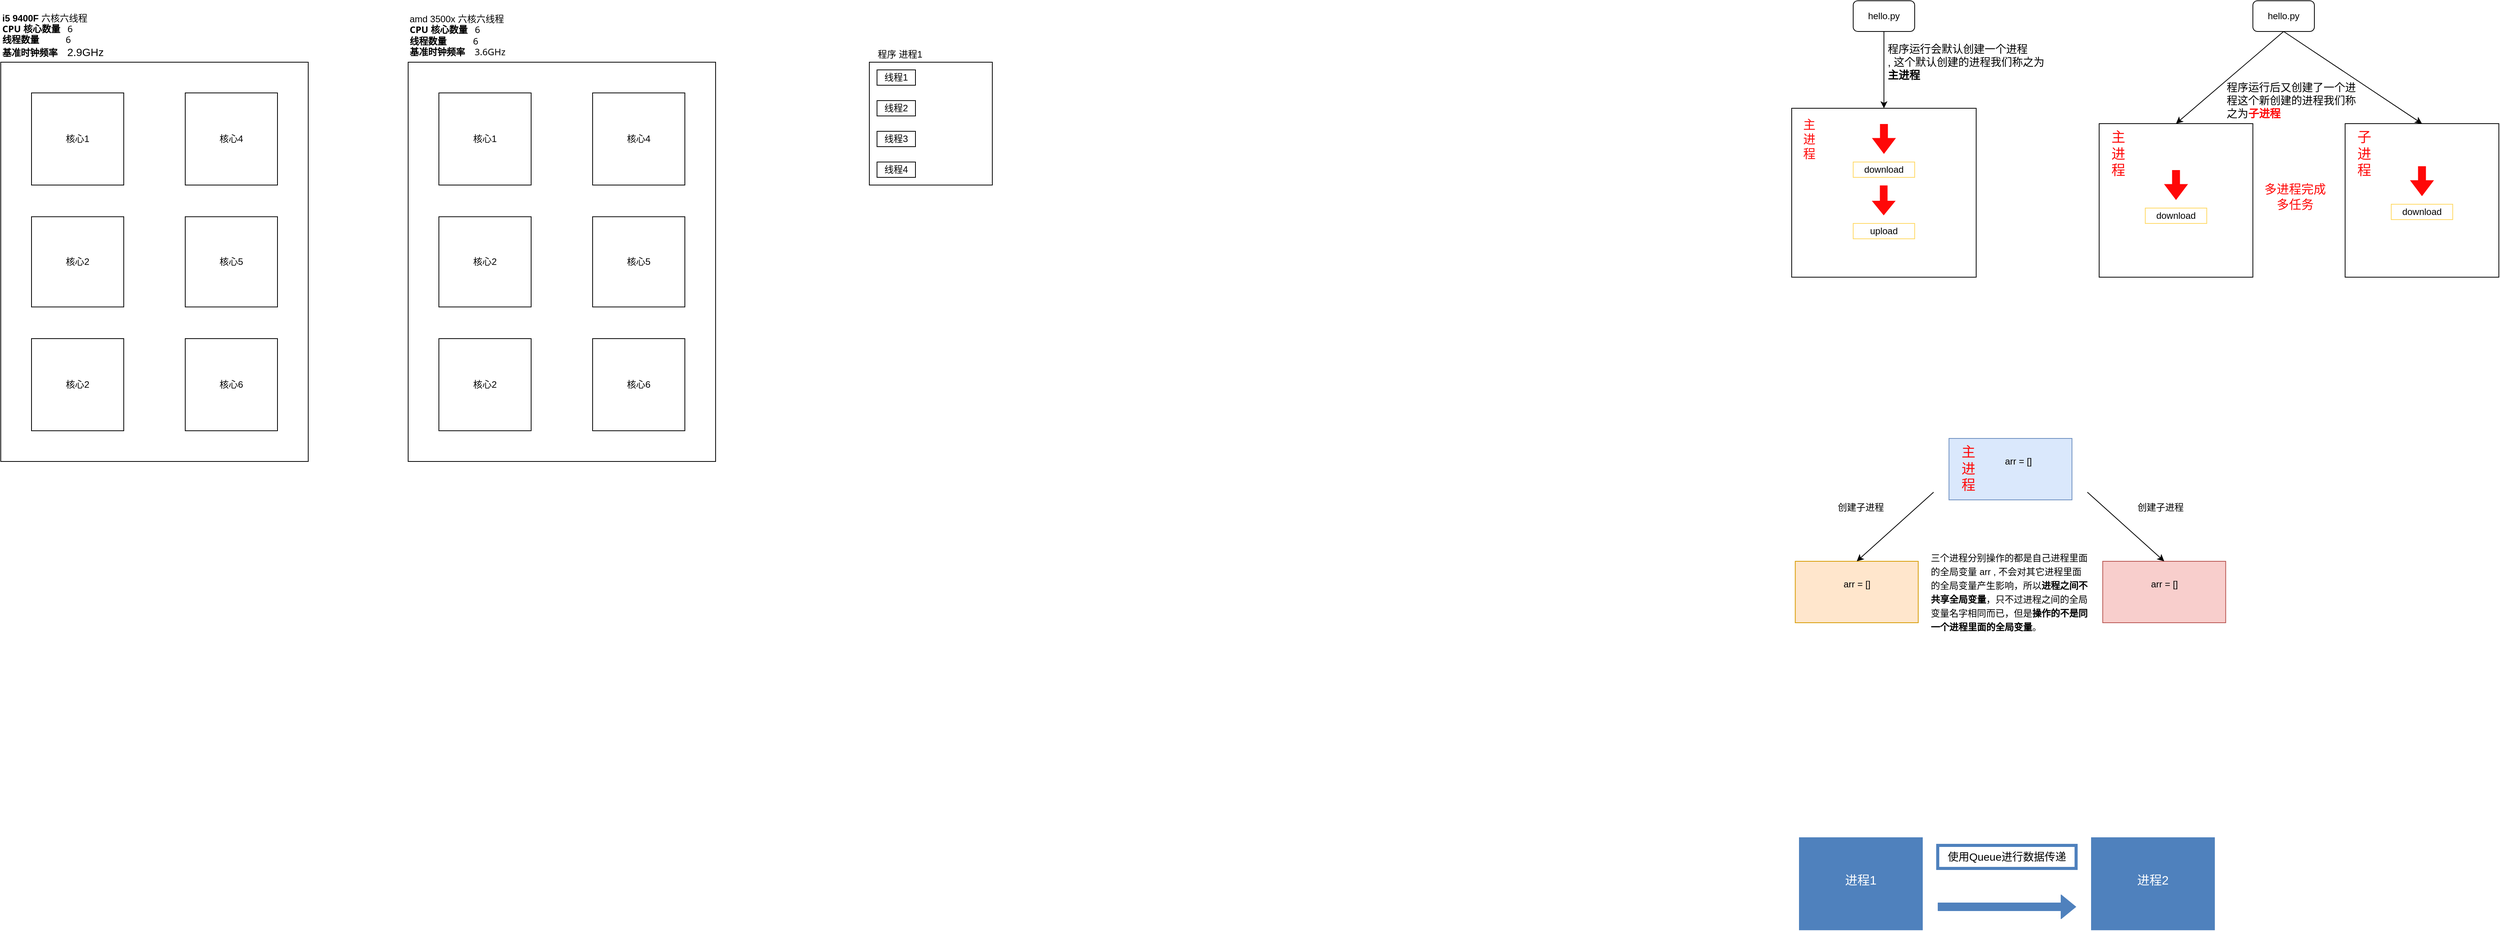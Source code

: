 <mxfile version="12.9.13" type="device"><diagram id="tf-2vXHejHa9FJLxpz06" name="第 1 页"><mxGraphModel dx="4616" dy="1354" grid="1" gridSize="10" guides="1" tooltips="1" connect="1" arrows="1" fold="1" page="0" pageScale="1" pageWidth="827" pageHeight="1169" math="0" shadow="0"><root><mxCell id="0"/><mxCell id="1" parent="0"/><mxCell id="G5XzWh4253uUoDvjYK2M-3" value="" style="rounded=0;whiteSpace=wrap;html=1;align=center;" parent="1" vertex="1"><mxGeometry x="120" y="340" width="240" height="220" as="geometry"/></mxCell><mxCell id="UPr2t8f3xAHPXZRH2iCX-1" value="hello.py" style="rounded=1;whiteSpace=wrap;html=1;" parent="1" vertex="1"><mxGeometry x="200" y="200" width="80" height="40" as="geometry"/></mxCell><mxCell id="UPr2t8f3xAHPXZRH2iCX-2" value="" style="endArrow=classic;html=1;entryX=0.5;entryY=0;entryDx=0;entryDy=0;exitX=0.5;exitY=1;exitDx=0;exitDy=0;" parent="1" source="UPr2t8f3xAHPXZRH2iCX-1" target="G5XzWh4253uUoDvjYK2M-3" edge="1"><mxGeometry width="50" height="50" relative="1" as="geometry"><mxPoint x="90" y="290" as="sourcePoint"/><mxPoint x="140" y="240" as="targetPoint"/></mxGeometry></mxCell><mxCell id="UPr2t8f3xAHPXZRH2iCX-5" value="&lt;p style=&quot;margin-top: 0pt ; margin-bottom: 0pt ; text-align: left ; direction: ltr ; unicode-bidi: embed&quot;&gt;&lt;span style=&quot;font-size: 10.5pt&quot;&gt;程序运行会默认创建一个进程&lt;br/&gt;&lt;/span&gt;&lt;span style=&quot;font-size: 10.5pt&quot;&gt;,&lt;/span&gt;&lt;span style=&quot;font-size: 10.5pt&quot;&gt; &lt;/span&gt;&lt;span style=&quot;font-size: 10.5pt&quot;&gt;这个默认创建的进程我们称之为&lt;/span&gt;&lt;span style=&quot;font-size: 10.5pt ; font-weight: bold&quot;&gt;主进程&lt;/span&gt;&lt;/p&gt;" style="rounded=1;whiteSpace=wrap;html=1;fillColor=none;strokeColor=none;" parent="1" vertex="1"><mxGeometry x="244" y="260" width="206" height="40" as="geometry"/></mxCell><mxCell id="UPr2t8f3xAHPXZRH2iCX-6" value="&lt;font style=&quot;font-size: 16px&quot; color=&quot;#ff0808&quot;&gt;主进程&lt;/font&gt;" style="text;html=1;strokeColor=none;fillColor=none;align=center;verticalAlign=middle;whiteSpace=wrap;rounded=0;" parent="1" vertex="1"><mxGeometry x="137.5" y="360" width="10" height="40" as="geometry"/></mxCell><mxCell id="UPr2t8f3xAHPXZRH2iCX-7" value="" style="shape=flexArrow;endArrow=classic;html=1;fillColor=#FF0808;strokeColor=none;" parent="1" edge="1"><mxGeometry width="50" height="50" relative="1" as="geometry"><mxPoint x="239.71" y="440" as="sourcePoint"/><mxPoint x="239.71" y="480" as="targetPoint"/><Array as="points"><mxPoint x="239.71" y="460"/></Array></mxGeometry></mxCell><mxCell id="UPr2t8f3xAHPXZRH2iCX-9" value="download" style="rounded=0;whiteSpace=wrap;html=1;fillColor=none;strokeColor=#FFD966;" parent="1" vertex="1"><mxGeometry x="200" y="410" width="80" height="20" as="geometry"/></mxCell><mxCell id="UPr2t8f3xAHPXZRH2iCX-12" value="" style="shape=flexArrow;endArrow=classic;html=1;fillColor=#FF0808;strokeColor=none;width=10.286;endSize=6.583;" parent="1" edge="1"><mxGeometry width="50" height="50" relative="1" as="geometry"><mxPoint x="240" y="360" as="sourcePoint"/><mxPoint x="240" y="400" as="targetPoint"/><Array as="points"/></mxGeometry></mxCell><mxCell id="UPr2t8f3xAHPXZRH2iCX-13" value="upload" style="rounded=0;whiteSpace=wrap;html=1;fillColor=none;strokeColor=#FFD966;" parent="1" vertex="1"><mxGeometry x="200" y="490" width="80" height="20" as="geometry"/></mxCell><mxCell id="UPr2t8f3xAHPXZRH2iCX-17" value="" style="rounded=0;whiteSpace=wrap;html=1;align=center;" parent="1" vertex="1"><mxGeometry x="520" y="360" width="200" height="200" as="geometry"/></mxCell><mxCell id="UPr2t8f3xAHPXZRH2iCX-18" value="hello.py" style="rounded=1;whiteSpace=wrap;html=1;" parent="1" vertex="1"><mxGeometry x="720" y="200" width="80" height="40" as="geometry"/></mxCell><mxCell id="UPr2t8f3xAHPXZRH2iCX-19" value="" style="endArrow=classic;html=1;entryX=0.5;entryY=0;entryDx=0;entryDy=0;exitX=0.5;exitY=1;exitDx=0;exitDy=0;" parent="1" source="UPr2t8f3xAHPXZRH2iCX-18" target="UPr2t8f3xAHPXZRH2iCX-17" edge="1"><mxGeometry width="50" height="50" relative="1" as="geometry"><mxPoint x="530" y="300" as="sourcePoint"/><mxPoint x="580" y="250" as="targetPoint"/></mxGeometry></mxCell><mxCell id="UPr2t8f3xAHPXZRH2iCX-21" value="&lt;font style=&quot;font-size: 18px&quot; color=&quot;#ff0808&quot;&gt;主进程&lt;/font&gt;" style="text;html=1;strokeColor=none;fillColor=none;align=center;verticalAlign=middle;whiteSpace=wrap;rounded=0;" parent="1" vertex="1"><mxGeometry x="540" y="380" width="10" height="40" as="geometry"/></mxCell><mxCell id="UPr2t8f3xAHPXZRH2iCX-23" value="download" style="rounded=0;whiteSpace=wrap;html=1;fillColor=none;strokeColor=#FFD966;" parent="1" vertex="1"><mxGeometry x="580" y="470" width="80" height="20" as="geometry"/></mxCell><mxCell id="UPr2t8f3xAHPXZRH2iCX-24" value="" style="shape=flexArrow;endArrow=classic;html=1;fillColor=#FF0808;strokeColor=none;width=10.286;endSize=6.583;" parent="1" edge="1"><mxGeometry width="50" height="50" relative="1" as="geometry"><mxPoint x="620" y="420" as="sourcePoint"/><mxPoint x="620" y="460" as="targetPoint"/><Array as="points"/></mxGeometry></mxCell><mxCell id="YfMY1gyS3O41DTN3BBS7-6" value="" style="rounded=0;whiteSpace=wrap;html=1;align=center;" parent="1" vertex="1"><mxGeometry x="840" y="360" width="200" height="200" as="geometry"/></mxCell><mxCell id="YfMY1gyS3O41DTN3BBS7-7" value="&lt;font style=&quot;font-size: 18px&quot; color=&quot;#ff0808&quot;&gt;子进程&lt;/font&gt;" style="text;html=1;strokeColor=none;fillColor=none;align=center;verticalAlign=middle;whiteSpace=wrap;rounded=0;" parent="1" vertex="1"><mxGeometry x="860" y="375" width="10" height="50" as="geometry"/></mxCell><mxCell id="YfMY1gyS3O41DTN3BBS7-8" value="download" style="rounded=0;whiteSpace=wrap;html=1;fillColor=none;strokeColor=#FFD966;" parent="1" vertex="1"><mxGeometry x="900" y="465" width="80" height="20" as="geometry"/></mxCell><mxCell id="YfMY1gyS3O41DTN3BBS7-9" value="" style="shape=flexArrow;endArrow=classic;html=1;fillColor=#FF0808;strokeColor=none;width=10.286;endSize=6.583;" parent="1" edge="1"><mxGeometry width="50" height="50" relative="1" as="geometry"><mxPoint x="940" y="415" as="sourcePoint"/><mxPoint x="940" y="455" as="targetPoint"/><Array as="points"/></mxGeometry></mxCell><mxCell id="YfMY1gyS3O41DTN3BBS7-12" value="" style="endArrow=classic;html=1;entryX=0.5;entryY=0;entryDx=0;entryDy=0;" parent="1" target="YfMY1gyS3O41DTN3BBS7-6" edge="1"><mxGeometry width="50" height="50" relative="1" as="geometry"><mxPoint x="760" y="240" as="sourcePoint"/><mxPoint x="660" y="360" as="targetPoint"/></mxGeometry></mxCell><mxCell id="YfMY1gyS3O41DTN3BBS7-17" value="&lt;font style=&quot;font-size: 16px&quot;&gt;多进程完成多任务&lt;/font&gt;" style="text;html=1;strokeColor=none;fillColor=none;align=center;verticalAlign=middle;whiteSpace=wrap;rounded=0;fontColor=#FF0808;" parent="1" vertex="1"><mxGeometry x="730" y="445" width="90" height="20" as="geometry"/></mxCell><mxCell id="YfMY1gyS3O41DTN3BBS7-19" value="&lt;p style=&quot;margin-top: 0pt ; margin-bottom: 0pt ; text-align: left ; direction: ltr ; unicode-bidi: embed&quot;&gt;&lt;span style=&quot;font-size: 10.5pt&quot;&gt;程序运行后又创建了一个进程&lt;/span&gt;&lt;span style=&quot;font-size: 10.5pt&quot;&gt;这个新创建的进程我们称之为&lt;/span&gt;&lt;span style=&quot;font-size: 10.5pt ; font-weight: bold&quot;&gt;&lt;font color=&quot;#ff0808&quot;&gt;子进程&lt;/font&gt;&lt;/span&gt;&lt;/p&gt;" style="rounded=1;whiteSpace=wrap;html=1;fontColor=#000000;fillColor=none;strokeColor=none;" parent="1" vertex="1"><mxGeometry x="684.64" y="300" width="180.73" height="60" as="geometry"/></mxCell><mxCell id="YfMY1gyS3O41DTN3BBS7-20" value="" style="rounded=0;whiteSpace=wrap;html=1;align=center;fillColor=#dae8fc;strokeColor=#6c8ebf;" parent="1" vertex="1"><mxGeometry x="324.64" y="770" width="160" height="80" as="geometry"/></mxCell><mxCell id="YfMY1gyS3O41DTN3BBS7-21" value="&lt;font style=&quot;font-size: 18px&quot; color=&quot;#ff0808&quot;&gt;主进程&lt;/font&gt;" style="text;html=1;strokeColor=none;fillColor=none;align=center;verticalAlign=middle;whiteSpace=wrap;rounded=0;" parent="1" vertex="1"><mxGeometry x="344.64" y="790" width="10" height="40" as="geometry"/></mxCell><mxCell id="YfMY1gyS3O41DTN3BBS7-22" value="arr = []" style="rounded=0;whiteSpace=wrap;html=1;fillColor=none;strokeColor=none;" parent="1" vertex="1"><mxGeometry x="374.64" y="790" width="80" height="20" as="geometry"/></mxCell><mxCell id="YfMY1gyS3O41DTN3BBS7-24" value="" style="rounded=0;whiteSpace=wrap;html=1;align=center;fillColor=#ffe6cc;strokeColor=#d79b00;" parent="1" vertex="1"><mxGeometry x="124.64" y="930" width="160" height="80" as="geometry"/></mxCell><mxCell id="YfMY1gyS3O41DTN3BBS7-26" value="arr = []" style="rounded=0;whiteSpace=wrap;html=1;fillColor=none;strokeColor=none;" parent="1" vertex="1"><mxGeometry x="164.64" y="950" width="80" height="20" as="geometry"/></mxCell><mxCell id="YfMY1gyS3O41DTN3BBS7-27" value="" style="rounded=0;whiteSpace=wrap;html=1;align=center;fillColor=#f8cecc;strokeColor=#b85450;" parent="1" vertex="1"><mxGeometry x="524.64" y="930" width="160" height="80" as="geometry"/></mxCell><mxCell id="YfMY1gyS3O41DTN3BBS7-29" value="arr = []" style="rounded=0;whiteSpace=wrap;html=1;fillColor=none;strokeColor=none;" parent="1" vertex="1"><mxGeometry x="564.64" y="950" width="80" height="20" as="geometry"/></mxCell><mxCell id="YfMY1gyS3O41DTN3BBS7-30" value="" style="endArrow=classic;html=1;fontColor=#000000;entryX=0.5;entryY=0;entryDx=0;entryDy=0;" parent="1" target="YfMY1gyS3O41DTN3BBS7-24" edge="1"><mxGeometry width="50" height="50" relative="1" as="geometry"><mxPoint x="304.64" y="840" as="sourcePoint"/><mxPoint x="254.64" y="870" as="targetPoint"/></mxGeometry></mxCell><mxCell id="YfMY1gyS3O41DTN3BBS7-31" value="" style="endArrow=classic;html=1;fontColor=#000000;entryX=0.5;entryY=0;entryDx=0;entryDy=0;" parent="1" target="YfMY1gyS3O41DTN3BBS7-27" edge="1"><mxGeometry width="50" height="50" relative="1" as="geometry"><mxPoint x="504.64" y="840" as="sourcePoint"/><mxPoint x="254.64" y="940" as="targetPoint"/></mxGeometry></mxCell><mxCell id="YfMY1gyS3O41DTN3BBS7-33" value="创建子进程" style="text;html=1;strokeColor=none;fillColor=none;align=center;verticalAlign=middle;whiteSpace=wrap;rounded=0;fontColor=#000000;" parent="1" vertex="1"><mxGeometry x="174.64" y="850" width="70" height="20" as="geometry"/></mxCell><mxCell id="YfMY1gyS3O41DTN3BBS7-34" value="创建子进程" style="text;html=1;strokeColor=none;fillColor=none;align=center;verticalAlign=middle;whiteSpace=wrap;rounded=0;fontColor=#000000;" parent="1" vertex="1"><mxGeometry x="564.64" y="850" width="70" height="20" as="geometry"/></mxCell><mxCell id="YfMY1gyS3O41DTN3BBS7-35" value="&lt;p style=&quot;line-height: 150% ; margin-top: 0pt ; margin-bottom: 0pt ; margin-left: 0in ; text-indent: 0in ; text-align: left ; direction: ltr ; unicode-bidi: embed ; vertical-align: baseline&quot;&gt;&lt;span&gt;三个进程分别操作的都是自己进程里面的全局变量 arr&amp;nbsp;&lt;/span&gt;&lt;span&gt;,&lt;/span&gt;&lt;span&gt; 不会对其它进程里面的全局变量产生影响，所以&lt;/span&gt;&lt;span style=&quot;font-weight: bold&quot;&gt;进程之间不共享全局变量&lt;/span&gt;&lt;span&gt;，只不过进程之间的全局变量名字相同而已，但是&lt;/span&gt;&lt;span style=&quot;font-weight: bold&quot;&gt;操作的不是同一个进程里面的全局变量&lt;/span&gt;&lt;span&gt;。&lt;/span&gt;&lt;/p&gt;" style="text;html=1;strokeColor=none;fillColor=none;align=center;verticalAlign=middle;whiteSpace=wrap;rounded=0;fontColor=#000000;" parent="1" vertex="1"><mxGeometry x="299.64" y="960" width="210" height="20" as="geometry"/></mxCell><mxCell id="YfMY1gyS3O41DTN3BBS7-41" value="" style="rounded=0;whiteSpace=wrap;html=1;align=center;fillColor=#4f81bd;strokeColor=#4f81bd;" parent="1" vertex="1"><mxGeometry x="130" y="1290" width="160" height="120" as="geometry"/></mxCell><mxCell id="YfMY1gyS3O41DTN3BBS7-42" value="" style="rounded=0;whiteSpace=wrap;html=1;align=center;fillColor=#4f81bd;strokeColor=#4f81bd;" parent="1" vertex="1"><mxGeometry x="510" y="1290" width="160" height="120" as="geometry"/></mxCell><mxCell id="YfMY1gyS3O41DTN3BBS7-43" value="&lt;p style=&quot;margin-top: 0pt ; margin-bottom: 0pt ; text-align: left ; direction: ltr ; unicode-bidi: embed ; vertical-align: baseline&quot;&gt;&lt;span style=&quot;font-size: 10.5pt&quot;&gt;使用&lt;/span&gt;&lt;span style=&quot;font-size: 10.5pt&quot;&gt;Queue&lt;/span&gt;&lt;span style=&quot;font-size: 10.5pt&quot;&gt;进行数据传递&lt;/span&gt;&lt;/p&gt;" style="rounded=0;whiteSpace=wrap;html=1;align=center;fillColor=none;strokeColor=#4f81bd;strokeWidth=4;" parent="1" vertex="1"><mxGeometry x="310" y="1300" width="180" height="30" as="geometry"/></mxCell><mxCell id="YfMY1gyS3O41DTN3BBS7-44" value="" style="shape=flexArrow;endArrow=classic;html=1;fontColor=#000000;strokeColor=#4f81bd;fillColor=#4f81bd;" parent="1" edge="1"><mxGeometry width="50" height="50" relative="1" as="geometry"><mxPoint x="310" y="1380" as="sourcePoint"/><mxPoint x="490" y="1380" as="targetPoint"/></mxGeometry></mxCell><mxCell id="YfMY1gyS3O41DTN3BBS7-45" value="&lt;font style=&quot;font-size: 16px&quot;&gt;进程1&lt;/font&gt;" style="text;html=1;strokeColor=none;fillColor=none;align=center;verticalAlign=middle;whiteSpace=wrap;rounded=0;fontColor=#FFFFFF;" parent="1" vertex="1"><mxGeometry x="180" y="1330" width="60" height="30" as="geometry"/></mxCell><mxCell id="YfMY1gyS3O41DTN3BBS7-46" value="&lt;font style=&quot;font-size: 16px&quot;&gt;进程2&lt;/font&gt;" style="text;html=1;strokeColor=none;fillColor=none;align=center;verticalAlign=middle;whiteSpace=wrap;rounded=0;fontColor=#FFFFFF;" parent="1" vertex="1"><mxGeometry x="560" y="1330" width="60" height="30" as="geometry"/></mxCell><mxCell id="TM13R2zENuPmo1j0NTph-1" value="" style="rounded=0;whiteSpace=wrap;html=1;fillColor=none;" vertex="1" parent="1"><mxGeometry x="-1680" y="280" width="400" height="520" as="geometry"/></mxCell><mxCell id="TM13R2zENuPmo1j0NTph-2" value="核心1" style="rounded=0;whiteSpace=wrap;html=1;" vertex="1" parent="1"><mxGeometry x="-1640" y="320" width="120" height="120" as="geometry"/></mxCell><mxCell id="TM13R2zENuPmo1j0NTph-3" value="核心2" style="rounded=0;whiteSpace=wrap;html=1;" vertex="1" parent="1"><mxGeometry x="-1640" y="481.25" width="120" height="117.5" as="geometry"/></mxCell><mxCell id="TM13R2zENuPmo1j0NTph-4" value="核心2" style="rounded=0;whiteSpace=wrap;html=1;" vertex="1" parent="1"><mxGeometry x="-1640" y="640" width="120" height="120" as="geometry"/></mxCell><mxCell id="TM13R2zENuPmo1j0NTph-5" value="核心4" style="rounded=0;whiteSpace=wrap;html=1;" vertex="1" parent="1"><mxGeometry x="-1440" y="320" width="120" height="120" as="geometry"/></mxCell><mxCell id="TM13R2zENuPmo1j0NTph-6" value="核心5" style="rounded=0;whiteSpace=wrap;html=1;" vertex="1" parent="1"><mxGeometry x="-1440" y="481.25" width="120" height="117.5" as="geometry"/></mxCell><mxCell id="TM13R2zENuPmo1j0NTph-7" value="核心6" style="rounded=0;whiteSpace=wrap;html=1;" vertex="1" parent="1"><mxGeometry x="-1440" y="640" width="120" height="120" as="geometry"/></mxCell><mxCell id="TM13R2zENuPmo1j0NTph-8" value="&lt;font style=&quot;font-size: 12px&quot;&gt;amd 3500x 六核六线程&lt;br&gt;&lt;span style=&quot;font-family: &amp;#34;noto sans&amp;#34; , sans-serif ; font-weight: bold&quot;&gt;CPU 核心数量&amp;nbsp; &amp;nbsp;&lt;/span&gt;&lt;span style=&quot;font-family: &amp;#34;noto sans&amp;#34; , sans-serif&quot;&gt;6&lt;br&gt;&lt;/span&gt;&lt;span style=&quot;font-family: &amp;#34;noto sans&amp;#34; , sans-serif ; font-weight: bold&quot;&gt;线程数量&amp;nbsp; &amp;nbsp; &amp;nbsp; &amp;nbsp; &amp;nbsp; &amp;nbsp;&lt;/span&gt;&lt;span style=&quot;font-family: &amp;#34;noto sans&amp;#34; , sans-serif&quot;&gt;6&lt;br&gt;&lt;/span&gt;&lt;span style=&quot;font-family: &amp;#34;noto sans&amp;#34; , sans-serif ; font-weight: bold&quot;&gt;基准时钟频率&amp;nbsp; &amp;nbsp;&amp;nbsp;&lt;/span&gt;&lt;span style=&quot;font-family: &amp;#34;noto sans&amp;#34; , sans-serif&quot;&gt;3.6GHz&lt;/span&gt;&lt;span style=&quot;font-family: &amp;#34;noto sans&amp;#34; , sans-serif ; font-weight: bold&quot;&gt;&lt;br&gt;&lt;/span&gt;&lt;/font&gt;" style="text;html=1;strokeColor=none;fillColor=none;align=left;verticalAlign=middle;whiteSpace=wrap;rounded=0;" vertex="1" parent="1"><mxGeometry x="-1680" y="210" width="160" height="70" as="geometry"/></mxCell><mxCell id="TM13R2zENuPmo1j0NTph-9" value="" style="rounded=0;whiteSpace=wrap;html=1;fillColor=none;" vertex="1" parent="1"><mxGeometry x="-2210" y="280" width="400" height="520" as="geometry"/></mxCell><mxCell id="TM13R2zENuPmo1j0NTph-10" value="核心1" style="rounded=0;whiteSpace=wrap;html=1;" vertex="1" parent="1"><mxGeometry x="-2170" y="320" width="120" height="120" as="geometry"/></mxCell><mxCell id="TM13R2zENuPmo1j0NTph-11" value="核心2" style="rounded=0;whiteSpace=wrap;html=1;" vertex="1" parent="1"><mxGeometry x="-2170" y="481.25" width="120" height="117.5" as="geometry"/></mxCell><mxCell id="TM13R2zENuPmo1j0NTph-12" value="核心2" style="rounded=0;whiteSpace=wrap;html=1;" vertex="1" parent="1"><mxGeometry x="-2170" y="640" width="120" height="120" as="geometry"/></mxCell><mxCell id="TM13R2zENuPmo1j0NTph-13" value="核心4" style="rounded=0;whiteSpace=wrap;html=1;" vertex="1" parent="1"><mxGeometry x="-1970" y="320" width="120" height="120" as="geometry"/></mxCell><mxCell id="TM13R2zENuPmo1j0NTph-14" value="核心5" style="rounded=0;whiteSpace=wrap;html=1;" vertex="1" parent="1"><mxGeometry x="-1970" y="481.25" width="120" height="117.5" as="geometry"/></mxCell><mxCell id="TM13R2zENuPmo1j0NTph-15" value="核心6" style="rounded=0;whiteSpace=wrap;html=1;" vertex="1" parent="1"><mxGeometry x="-1970" y="640" width="120" height="120" as="geometry"/></mxCell><mxCell id="TM13R2zENuPmo1j0NTph-16" value="&lt;font&gt;&lt;span style=&quot;font-family: &amp;#34;microsoft yahei&amp;#34; , &amp;#34;tahoma&amp;#34; , &amp;#34;helvetica&amp;#34; ; font-weight: 700&quot;&gt;&lt;font style=&quot;font-size: 12px&quot;&gt;i5 9400F&lt;/font&gt;&lt;/span&gt;&amp;nbsp;六核六线程&lt;br&gt;&lt;span style=&quot;font-size: 12px ; font-family: &amp;#34;noto sans&amp;#34; , sans-serif ; font-weight: bold&quot;&gt;CPU 核心数量&amp;nbsp; &amp;nbsp;&lt;/span&gt;&lt;span style=&quot;font-size: 12px ; font-family: &amp;#34;noto sans&amp;#34; , sans-serif&quot;&gt;6&lt;br&gt;&lt;/span&gt;&lt;span style=&quot;font-size: 12px ; font-family: &amp;#34;noto sans&amp;#34; , sans-serif ; font-weight: bold&quot;&gt;线程数量&amp;nbsp; &amp;nbsp; &amp;nbsp; &amp;nbsp; &amp;nbsp; &amp;nbsp;&lt;/span&gt;&lt;span style=&quot;font-size: 12px ; font-family: &amp;#34;noto sans&amp;#34; , sans-serif&quot;&gt;6&lt;br&gt;&lt;/span&gt;&lt;span style=&quot;font-size: 12px ; font-family: &amp;#34;noto sans&amp;#34; , sans-serif ; font-weight: bold&quot;&gt;基准时钟频率&amp;nbsp; &amp;nbsp;&amp;nbsp;&lt;/span&gt;&lt;span style=&quot;font-family: &amp;#34;microsoft yahei&amp;#34; , &amp;#34;tahoma&amp;#34; , &amp;#34;helvetica&amp;#34; ; font-size: 14px&quot;&gt;2.9GHz&lt;/span&gt;&lt;span style=&quot;font-size: 12px ; font-family: &amp;#34;noto sans&amp;#34; , sans-serif ; font-weight: bold&quot;&gt;&lt;br&gt;&lt;/span&gt;&lt;/font&gt;" style="text;html=1;strokeColor=none;fillColor=none;align=left;verticalAlign=middle;whiteSpace=wrap;rounded=0;" vertex="1" parent="1"><mxGeometry x="-2210" y="210" width="160" height="70" as="geometry"/></mxCell><mxCell id="TM13R2zENuPmo1j0NTph-17" value="" style="whiteSpace=wrap;html=1;aspect=fixed;fillColor=none;align=center;" vertex="1" parent="1"><mxGeometry x="-1080" y="280" width="160" height="160" as="geometry"/></mxCell><mxCell id="TM13R2zENuPmo1j0NTph-18" value="程序 进程1" style="text;html=1;strokeColor=none;fillColor=none;align=center;verticalAlign=middle;whiteSpace=wrap;rounded=0;" vertex="1" parent="1"><mxGeometry x="-1080" y="260" width="80" height="20" as="geometry"/></mxCell><mxCell id="TM13R2zENuPmo1j0NTph-20" value="线程1" style="rounded=0;whiteSpace=wrap;html=1;fillColor=none;align=center;" vertex="1" parent="1"><mxGeometry x="-1070" y="290" width="50" height="20" as="geometry"/></mxCell><mxCell id="TM13R2zENuPmo1j0NTph-21" value="线程2" style="rounded=0;whiteSpace=wrap;html=1;fillColor=none;align=center;" vertex="1" parent="1"><mxGeometry x="-1070" y="330" width="50" height="20" as="geometry"/></mxCell><mxCell id="TM13R2zENuPmo1j0NTph-22" value="线程3" style="rounded=0;whiteSpace=wrap;html=1;fillColor=none;align=center;" vertex="1" parent="1"><mxGeometry x="-1070" y="370" width="50" height="20" as="geometry"/></mxCell><mxCell id="TM13R2zENuPmo1j0NTph-23" value="线程4" style="rounded=0;whiteSpace=wrap;html=1;fillColor=none;align=center;" vertex="1" parent="1"><mxGeometry x="-1070" y="410" width="50" height="20" as="geometry"/></mxCell></root></mxGraphModel></diagram></mxfile>